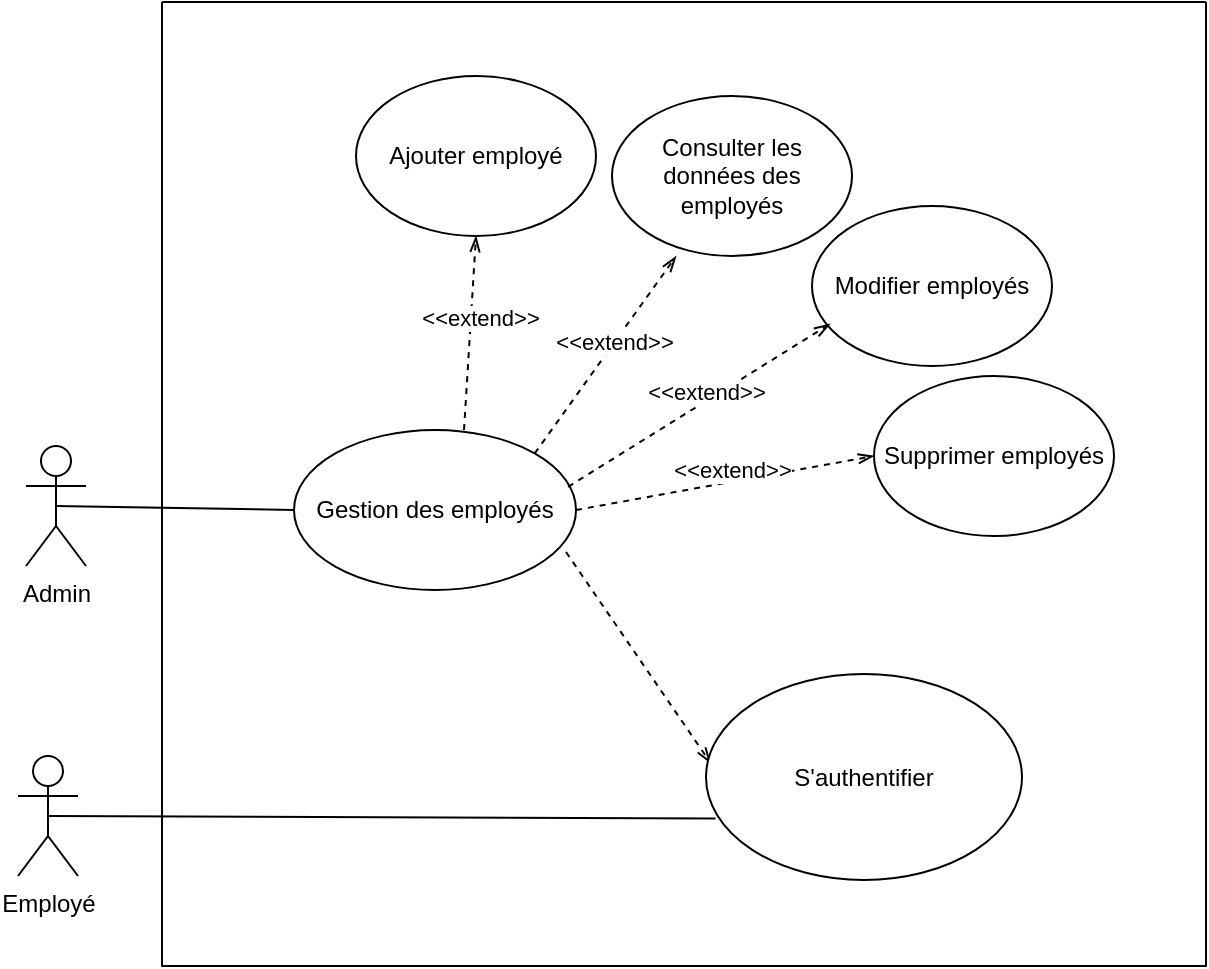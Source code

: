 <mxfile version="27.1.4">
  <diagram name="Page-1" id="32wDH4deojBio2F4ecRy">
    <mxGraphModel dx="1442" dy="962" grid="0" gridSize="10" guides="1" tooltips="1" connect="1" arrows="1" fold="1" page="0" pageScale="1" pageWidth="827" pageHeight="1169" math="0" shadow="0">
      <root>
        <mxCell id="0" />
        <mxCell id="1" parent="0" />
        <mxCell id="FgvImvcRu4sn3ergdx58-2" value="Admin" style="shape=umlActor;verticalLabelPosition=bottom;verticalAlign=top;html=1;outlineConnect=0;" vertex="1" parent="1">
          <mxGeometry x="-13" y="27" width="30" height="60" as="geometry" />
        </mxCell>
        <mxCell id="FgvImvcRu4sn3ergdx58-3" value="Employé" style="shape=umlActor;verticalLabelPosition=bottom;verticalAlign=top;html=1;outlineConnect=0;" vertex="1" parent="1">
          <mxGeometry x="-17" y="182" width="30" height="60" as="geometry" />
        </mxCell>
        <mxCell id="FgvImvcRu4sn3ergdx58-4" value="Gestion des employés" style="ellipse;whiteSpace=wrap;html=1;" vertex="1" parent="1">
          <mxGeometry x="121" y="19" width="141" height="80" as="geometry" />
        </mxCell>
        <mxCell id="FgvImvcRu4sn3ergdx58-5" value="" style="endArrow=none;html=1;rounded=0;entryX=0;entryY=0.5;entryDx=0;entryDy=0;exitX=0.5;exitY=0.5;exitDx=0;exitDy=0;exitPerimeter=0;" edge="1" parent="1" source="FgvImvcRu4sn3ergdx58-2" target="FgvImvcRu4sn3ergdx58-4">
          <mxGeometry width="50" height="50" relative="1" as="geometry">
            <mxPoint x="-75" y="20" as="sourcePoint" />
            <mxPoint x="-25" y="-30" as="targetPoint" />
          </mxGeometry>
        </mxCell>
        <mxCell id="FgvImvcRu4sn3ergdx58-7" value="Modifier employés" style="ellipse;whiteSpace=wrap;html=1;" vertex="1" parent="1">
          <mxGeometry x="380" y="-93" width="120" height="80" as="geometry" />
        </mxCell>
        <mxCell id="FgvImvcRu4sn3ergdx58-8" value="Consulter les données des employés" style="ellipse;whiteSpace=wrap;html=1;" vertex="1" parent="1">
          <mxGeometry x="280" y="-148" width="120" height="80" as="geometry" />
        </mxCell>
        <mxCell id="FgvImvcRu4sn3ergdx58-9" value="Ajouter employé" style="ellipse;whiteSpace=wrap;html=1;" vertex="1" parent="1">
          <mxGeometry x="152" y="-158" width="120" height="80" as="geometry" />
        </mxCell>
        <mxCell id="FgvImvcRu4sn3ergdx58-10" value="" style="fontSize=12;html=1;endFill=0;startFill=0;endSize=6;startSize=6;dashed=1;endArrow=openThin;startArrow=none;rounded=0;entryX=0.5;entryY=1;entryDx=0;entryDy=0;" edge="1" parent="1" target="FgvImvcRu4sn3ergdx58-9">
          <mxGeometry width="160" relative="1" as="geometry">
            <mxPoint x="206" y="19" as="sourcePoint" />
            <mxPoint x="264" y="-64" as="targetPoint" />
          </mxGeometry>
        </mxCell>
        <mxCell id="FgvImvcRu4sn3ergdx58-11" value="&amp;lt;&amp;lt;extend&amp;gt;&amp;gt;" style="edgeLabel;html=1;align=center;verticalAlign=middle;resizable=0;points=[];" vertex="1" connectable="0" parent="FgvImvcRu4sn3ergdx58-10">
          <mxGeometry x="-0.015" y="-1" relative="1" as="geometry">
            <mxPoint x="4" y="-8" as="offset" />
          </mxGeometry>
        </mxCell>
        <mxCell id="FgvImvcRu4sn3ergdx58-12" value="" style="fontSize=12;html=1;endFill=0;startFill=0;endSize=6;startSize=6;dashed=1;endArrow=openThin;startArrow=none;rounded=0;entryX=0.267;entryY=1.002;entryDx=0;entryDy=0;exitX=1;exitY=0;exitDx=0;exitDy=0;entryPerimeter=0;" edge="1" parent="1" source="FgvImvcRu4sn3ergdx58-4" target="FgvImvcRu4sn3ergdx58-8">
          <mxGeometry width="160" relative="1" as="geometry">
            <mxPoint x="262" y="51" as="sourcePoint" />
            <mxPoint x="313" y="-30" as="targetPoint" />
          </mxGeometry>
        </mxCell>
        <mxCell id="FgvImvcRu4sn3ergdx58-13" value="&amp;lt;&amp;lt;extend&amp;gt;&amp;gt;" style="edgeLabel;html=1;align=center;verticalAlign=middle;resizable=0;points=[];" vertex="1" connectable="0" parent="FgvImvcRu4sn3ergdx58-12">
          <mxGeometry x="-0.015" y="-1" relative="1" as="geometry">
            <mxPoint x="4" y="-8" as="offset" />
          </mxGeometry>
        </mxCell>
        <mxCell id="FgvImvcRu4sn3ergdx58-14" value="" style="fontSize=12;html=1;endFill=0;startFill=0;endSize=6;startSize=6;dashed=1;endArrow=openThin;startArrow=none;rounded=0;entryX=0.075;entryY=0.737;entryDx=0;entryDy=0;entryPerimeter=0;exitX=0.972;exitY=0.355;exitDx=0;exitDy=0;exitPerimeter=0;" edge="1" parent="1" source="FgvImvcRu4sn3ergdx58-4" target="FgvImvcRu4sn3ergdx58-7">
          <mxGeometry width="160" relative="1" as="geometry">
            <mxPoint x="361" y="66" as="sourcePoint" />
            <mxPoint x="412" y="-15" as="targetPoint" />
          </mxGeometry>
        </mxCell>
        <mxCell id="FgvImvcRu4sn3ergdx58-15" value="&amp;lt;&amp;lt;extend&amp;gt;&amp;gt;" style="edgeLabel;html=1;align=center;verticalAlign=middle;resizable=0;points=[];" vertex="1" connectable="0" parent="FgvImvcRu4sn3ergdx58-14">
          <mxGeometry x="-0.015" y="-1" relative="1" as="geometry">
            <mxPoint x="4" y="-8" as="offset" />
          </mxGeometry>
        </mxCell>
        <mxCell id="FgvImvcRu4sn3ergdx58-16" value="Supprimer employés" style="ellipse;whiteSpace=wrap;html=1;" vertex="1" parent="1">
          <mxGeometry x="411" y="-8" width="120" height="80" as="geometry" />
        </mxCell>
        <mxCell id="FgvImvcRu4sn3ergdx58-17" value="" style="fontSize=12;html=1;endFill=0;startFill=0;endSize=6;startSize=6;dashed=1;endArrow=openThin;startArrow=none;rounded=0;entryX=0;entryY=0.5;entryDx=0;entryDy=0;exitX=1;exitY=0.5;exitDx=0;exitDy=0;" edge="1" parent="1" source="FgvImvcRu4sn3ergdx58-4" target="FgvImvcRu4sn3ergdx58-16">
          <mxGeometry width="160" relative="1" as="geometry">
            <mxPoint x="275" y="121" as="sourcePoint" />
            <mxPoint x="326" y="40" as="targetPoint" />
          </mxGeometry>
        </mxCell>
        <mxCell id="FgvImvcRu4sn3ergdx58-18" value="&amp;lt;&amp;lt;extend&amp;gt;&amp;gt;" style="edgeLabel;html=1;align=center;verticalAlign=middle;resizable=0;points=[];" vertex="1" connectable="0" parent="FgvImvcRu4sn3ergdx58-17">
          <mxGeometry x="-0.015" y="-1" relative="1" as="geometry">
            <mxPoint x="4" y="-8" as="offset" />
          </mxGeometry>
        </mxCell>
        <mxCell id="FgvImvcRu4sn3ergdx58-20" value="" style="fontSize=12;html=1;endFill=0;startFill=0;endSize=6;startSize=6;dashed=1;endArrow=openThin;startArrow=none;rounded=0;entryX=0.015;entryY=0.433;entryDx=0;entryDy=0;exitX=1;exitY=0.5;exitDx=0;exitDy=0;entryPerimeter=0;" edge="1" parent="1" target="FgvImvcRu4sn3ergdx58-19">
          <mxGeometry width="160" relative="1" as="geometry">
            <mxPoint x="257" y="80" as="sourcePoint" />
            <mxPoint x="406" y="53" as="targetPoint" />
          </mxGeometry>
        </mxCell>
        <mxCell id="FgvImvcRu4sn3ergdx58-22" value="" style="endArrow=none;html=1;rounded=0;entryX=0.03;entryY=0.702;entryDx=0;entryDy=0;entryPerimeter=0;exitX=0.5;exitY=0.5;exitDx=0;exitDy=0;exitPerimeter=0;" edge="1" parent="1" source="FgvImvcRu4sn3ergdx58-3" target="FgvImvcRu4sn3ergdx58-19">
          <mxGeometry width="50" height="50" relative="1" as="geometry">
            <mxPoint x="-8" y="213" as="sourcePoint" />
            <mxPoint x="-25" y="161" as="targetPoint" />
          </mxGeometry>
        </mxCell>
        <mxCell id="FgvImvcRu4sn3ergdx58-23" value="" style="swimlane;startSize=0;" vertex="1" parent="1">
          <mxGeometry x="55" y="-195" width="522" height="482" as="geometry" />
        </mxCell>
        <mxCell id="FgvImvcRu4sn3ergdx58-19" value="S&#39;authentifier" style="ellipse;whiteSpace=wrap;html=1;" vertex="1" parent="FgvImvcRu4sn3ergdx58-23">
          <mxGeometry x="272" y="336" width="158" height="103" as="geometry" />
        </mxCell>
      </root>
    </mxGraphModel>
  </diagram>
</mxfile>

